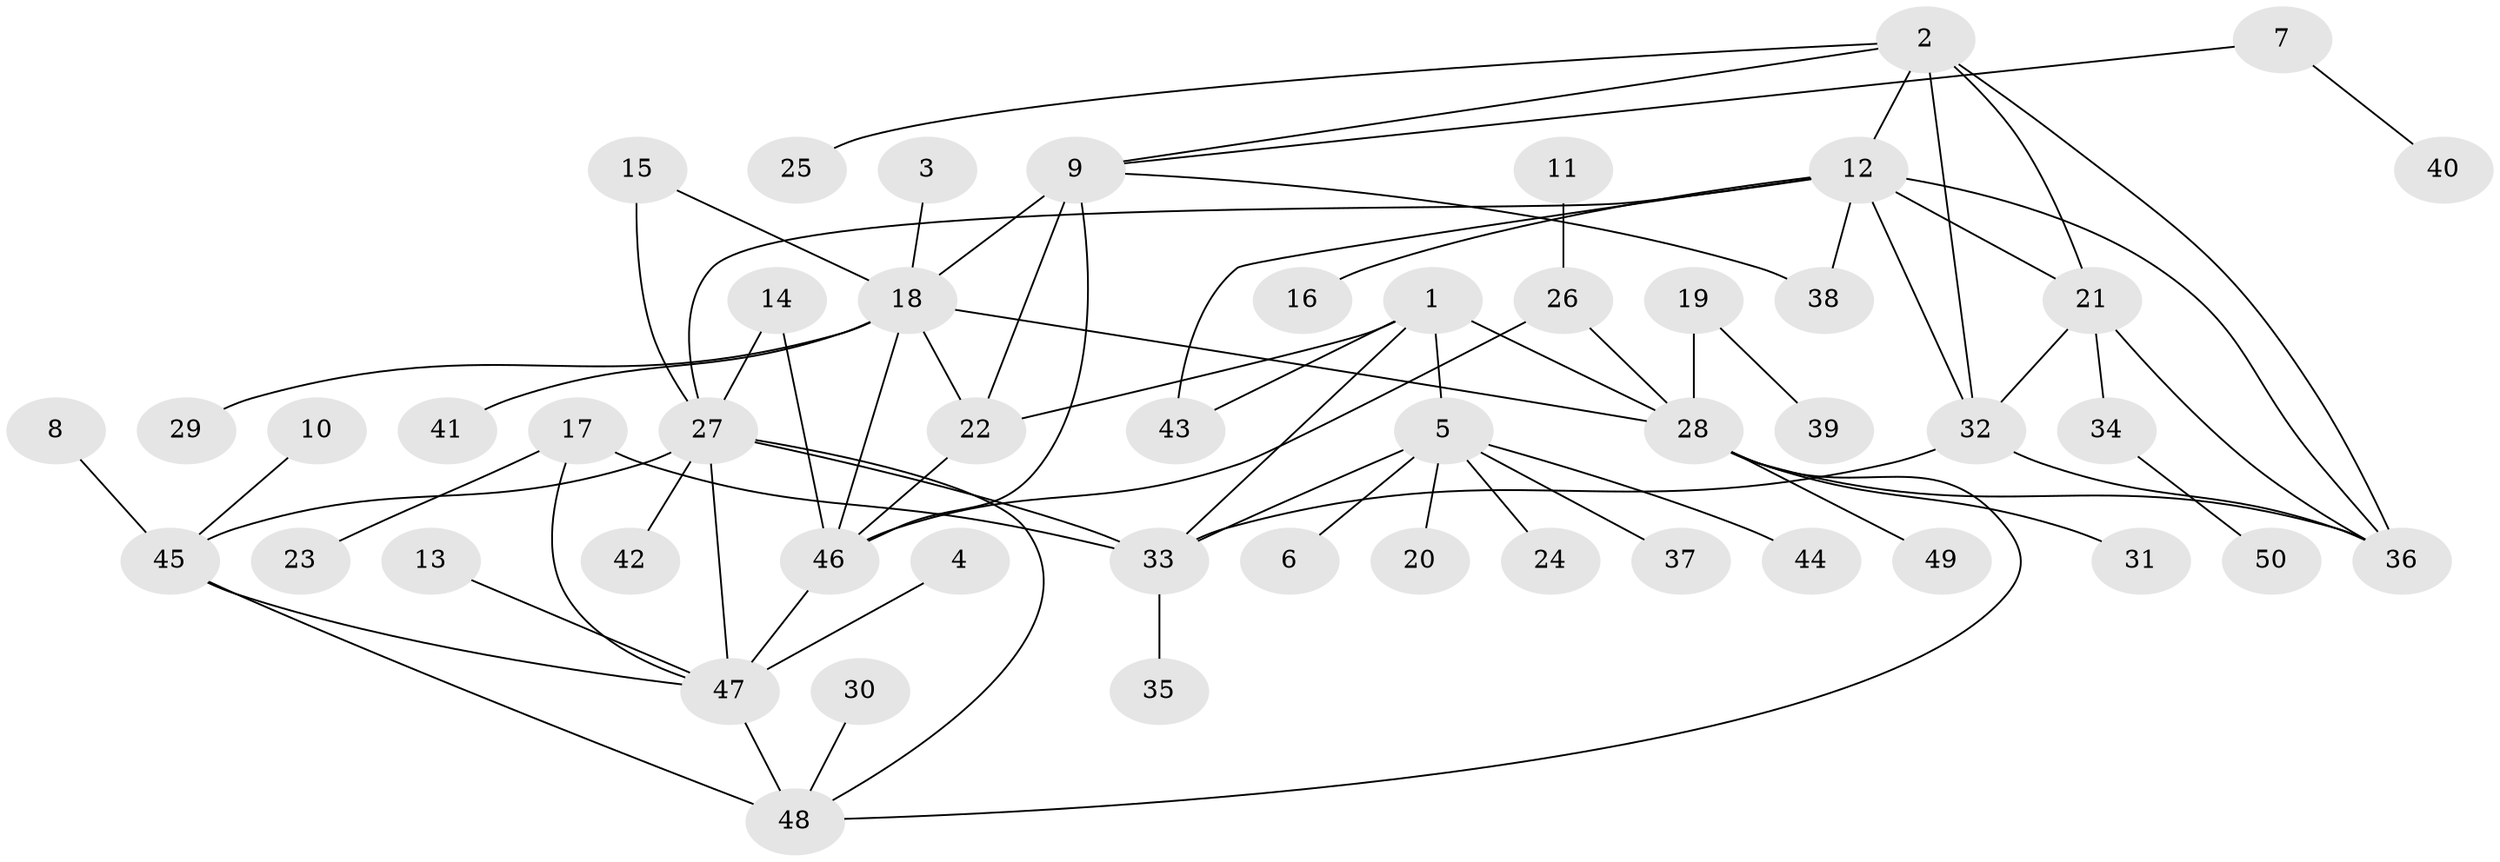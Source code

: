 // original degree distribution, {11: 0.02, 7: 0.08, 5: 0.03, 8: 0.03, 6: 0.05, 10: 0.03, 4: 0.02, 2: 0.15, 1: 0.55, 3: 0.04}
// Generated by graph-tools (version 1.1) at 2025/02/03/09/25 03:02:52]
// undirected, 50 vertices, 74 edges
graph export_dot {
graph [start="1"]
  node [color=gray90,style=filled];
  1;
  2;
  3;
  4;
  5;
  6;
  7;
  8;
  9;
  10;
  11;
  12;
  13;
  14;
  15;
  16;
  17;
  18;
  19;
  20;
  21;
  22;
  23;
  24;
  25;
  26;
  27;
  28;
  29;
  30;
  31;
  32;
  33;
  34;
  35;
  36;
  37;
  38;
  39;
  40;
  41;
  42;
  43;
  44;
  45;
  46;
  47;
  48;
  49;
  50;
  1 -- 5 [weight=3.0];
  1 -- 22 [weight=1.0];
  1 -- 28 [weight=1.0];
  1 -- 33 [weight=1.0];
  1 -- 43 [weight=1.0];
  2 -- 9 [weight=1.0];
  2 -- 12 [weight=1.0];
  2 -- 21 [weight=1.0];
  2 -- 25 [weight=1.0];
  2 -- 32 [weight=1.0];
  2 -- 36 [weight=1.0];
  3 -- 18 [weight=1.0];
  4 -- 47 [weight=1.0];
  5 -- 6 [weight=1.0];
  5 -- 20 [weight=1.0];
  5 -- 24 [weight=1.0];
  5 -- 33 [weight=3.0];
  5 -- 37 [weight=1.0];
  5 -- 44 [weight=1.0];
  7 -- 9 [weight=1.0];
  7 -- 40 [weight=1.0];
  8 -- 45 [weight=1.0];
  9 -- 18 [weight=1.0];
  9 -- 22 [weight=1.0];
  9 -- 38 [weight=1.0];
  9 -- 46 [weight=2.0];
  10 -- 45 [weight=1.0];
  11 -- 26 [weight=1.0];
  12 -- 16 [weight=1.0];
  12 -- 21 [weight=1.0];
  12 -- 27 [weight=1.0];
  12 -- 32 [weight=1.0];
  12 -- 36 [weight=1.0];
  12 -- 38 [weight=1.0];
  12 -- 43 [weight=1.0];
  13 -- 47 [weight=1.0];
  14 -- 27 [weight=1.0];
  14 -- 46 [weight=1.0];
  15 -- 18 [weight=1.0];
  15 -- 27 [weight=1.0];
  17 -- 23 [weight=1.0];
  17 -- 33 [weight=1.0];
  17 -- 47 [weight=1.0];
  18 -- 22 [weight=1.0];
  18 -- 28 [weight=1.0];
  18 -- 29 [weight=1.0];
  18 -- 41 [weight=1.0];
  18 -- 46 [weight=2.0];
  19 -- 28 [weight=6.0];
  19 -- 39 [weight=1.0];
  21 -- 32 [weight=1.0];
  21 -- 34 [weight=1.0];
  21 -- 36 [weight=1.0];
  22 -- 46 [weight=2.0];
  26 -- 28 [weight=1.0];
  26 -- 46 [weight=1.0];
  27 -- 33 [weight=1.0];
  27 -- 42 [weight=1.0];
  27 -- 45 [weight=1.0];
  27 -- 47 [weight=1.0];
  27 -- 48 [weight=2.0];
  28 -- 31 [weight=1.0];
  28 -- 36 [weight=1.0];
  28 -- 48 [weight=1.0];
  28 -- 49 [weight=1.0];
  30 -- 48 [weight=1.0];
  32 -- 33 [weight=1.0];
  32 -- 36 [weight=1.0];
  33 -- 35 [weight=1.0];
  34 -- 50 [weight=1.0];
  45 -- 47 [weight=1.0];
  45 -- 48 [weight=2.0];
  46 -- 47 [weight=1.0];
  47 -- 48 [weight=2.0];
}
